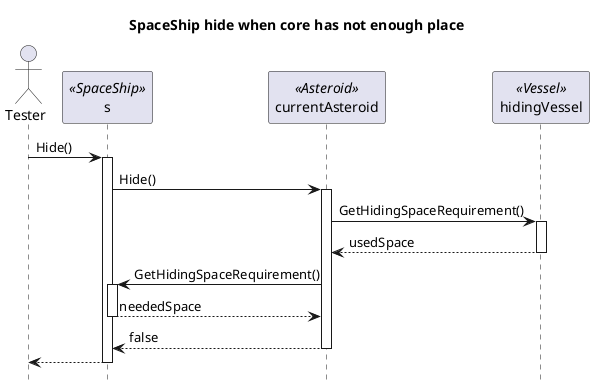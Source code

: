 @startuml
hide footbox
title SpaceShip hide when core has not enough place

actor Tester as Tester

participant s as s <<SpaceShip>>
participant currentAsteroid as currentAsteroid <<Asteroid>>
participant hidingVessel as hidingVessel <<Vessel>>

Tester -> s : Hide()
activate s

s -> currentAsteroid ++: Hide()

currentAsteroid -> hidingVessel ++: GetHidingSpaceRequirement()

hidingVessel --> currentAsteroid --: usedSpace

currentAsteroid -> s ++: GetHidingSpaceRequirement()

s --> currentAsteroid --: neededSpace

currentAsteroid --> s --: false

s--> Tester

deactivate s
@enduml